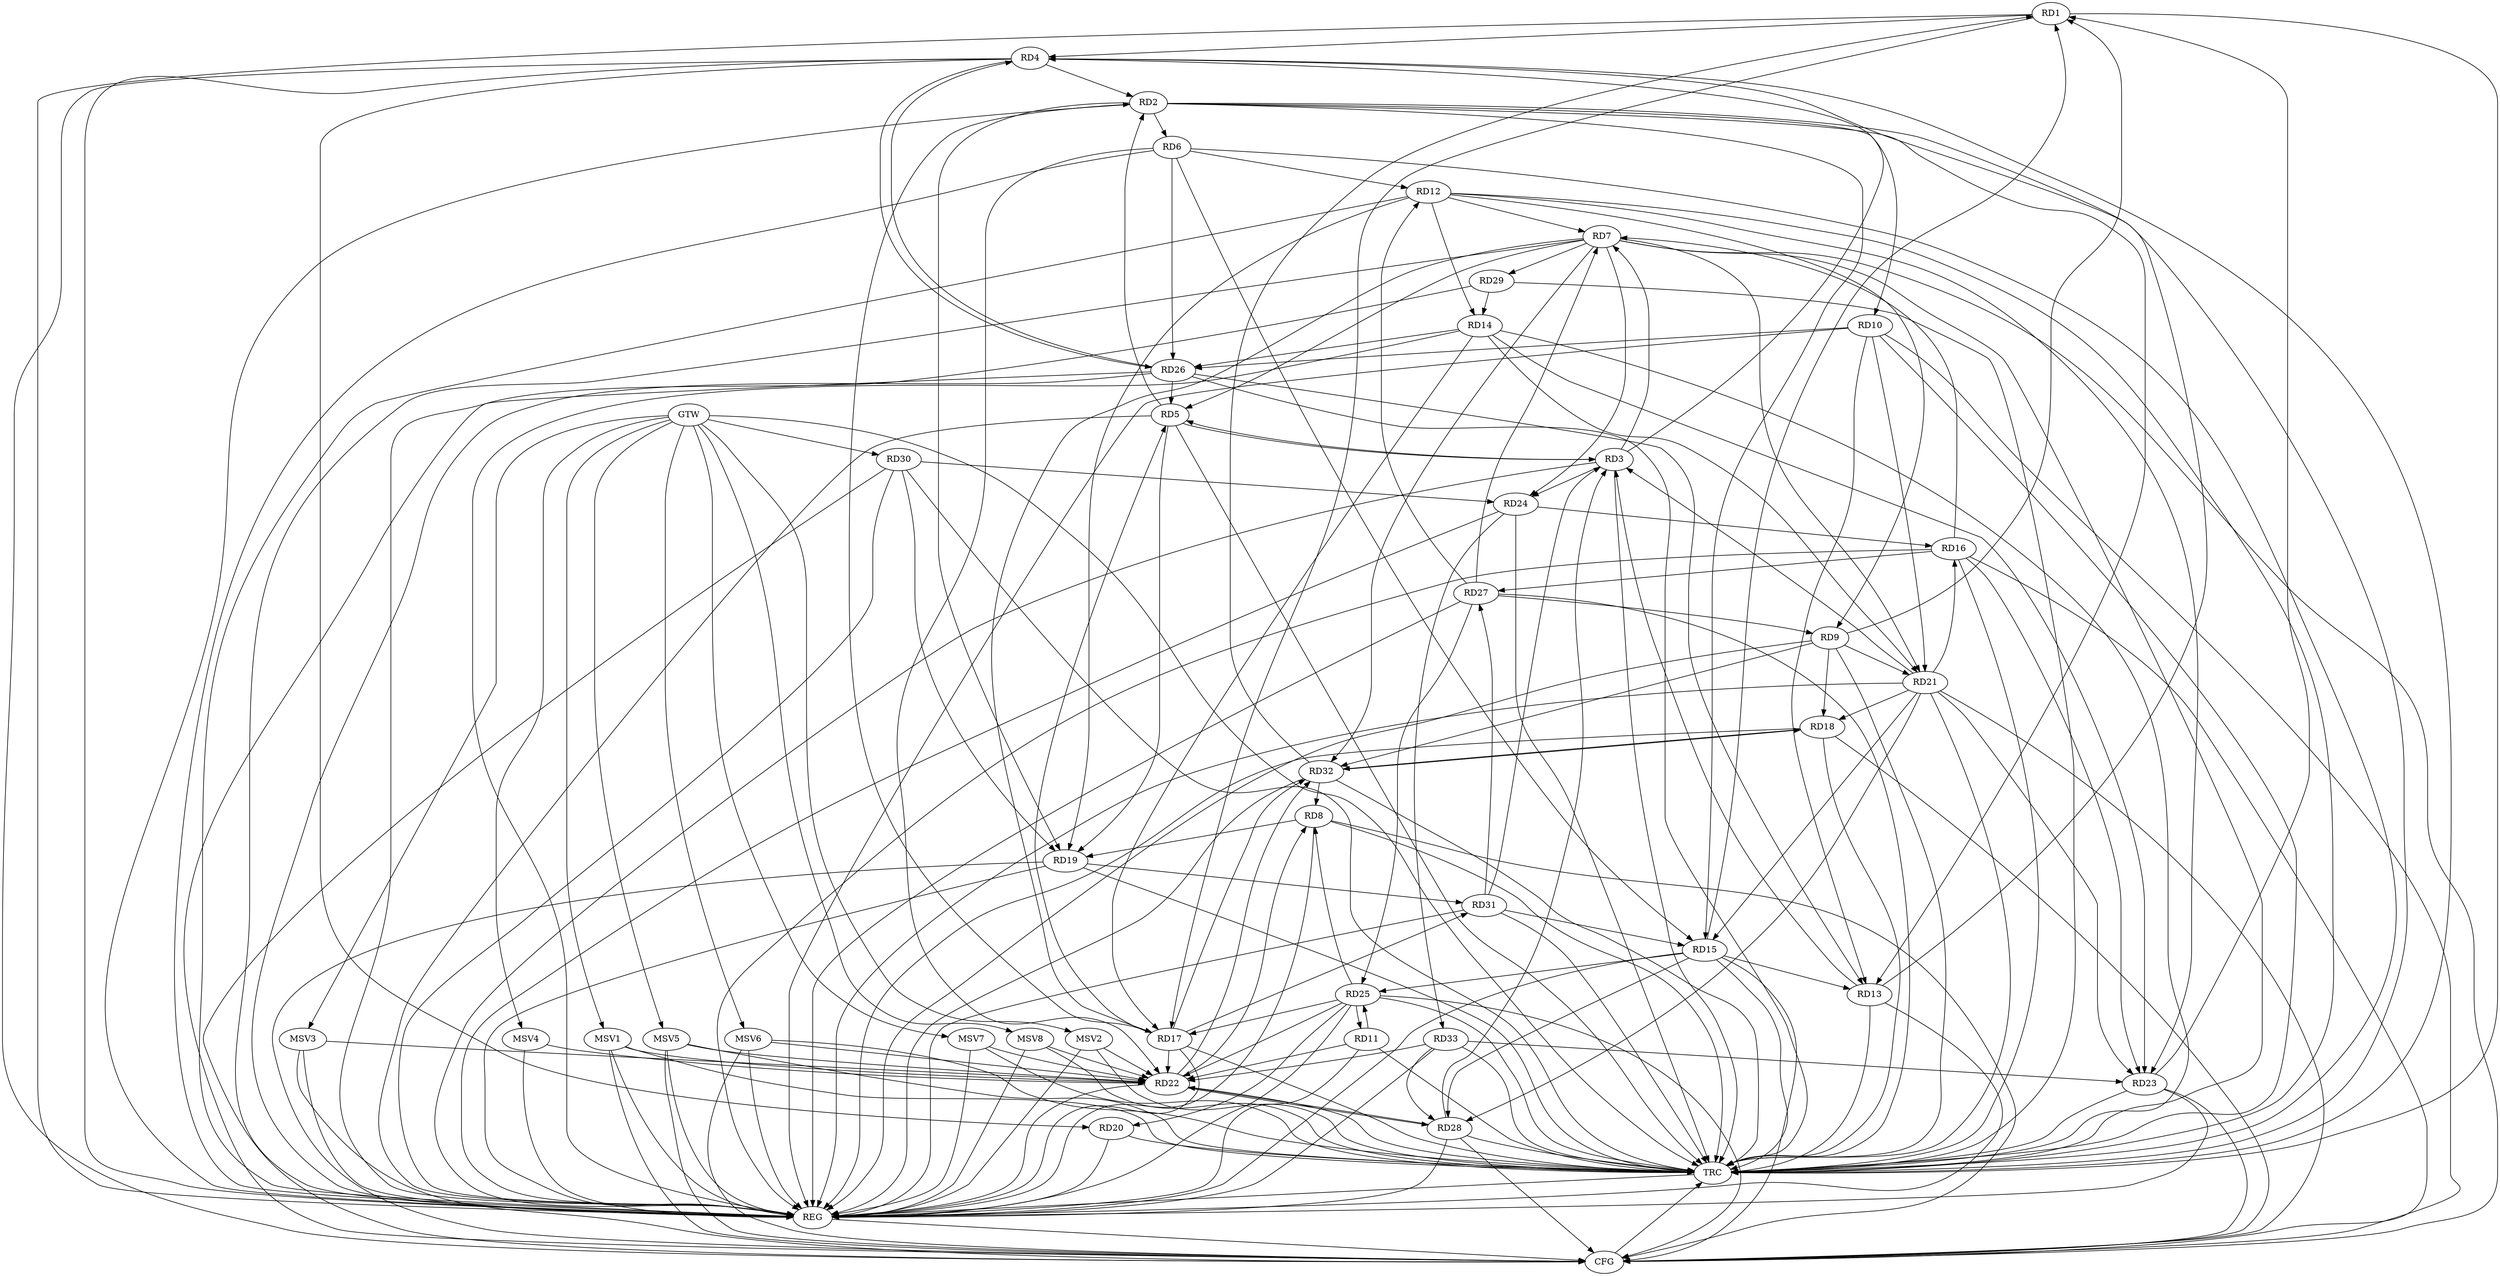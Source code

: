 strict digraph G {
  RD1 [ label="RD1" ];
  RD2 [ label="RD2" ];
  RD3 [ label="RD3" ];
  RD4 [ label="RD4" ];
  RD5 [ label="RD5" ];
  RD6 [ label="RD6" ];
  RD7 [ label="RD7" ];
  RD8 [ label="RD8" ];
  RD9 [ label="RD9" ];
  RD10 [ label="RD10" ];
  RD11 [ label="RD11" ];
  RD12 [ label="RD12" ];
  RD13 [ label="RD13" ];
  RD14 [ label="RD14" ];
  RD15 [ label="RD15" ];
  RD16 [ label="RD16" ];
  RD17 [ label="RD17" ];
  RD18 [ label="RD18" ];
  RD19 [ label="RD19" ];
  RD20 [ label="RD20" ];
  RD21 [ label="RD21" ];
  RD22 [ label="RD22" ];
  RD23 [ label="RD23" ];
  RD24 [ label="RD24" ];
  RD25 [ label="RD25" ];
  RD26 [ label="RD26" ];
  RD27 [ label="RD27" ];
  RD28 [ label="RD28" ];
  RD29 [ label="RD29" ];
  RD30 [ label="RD30" ];
  RD31 [ label="RD31" ];
  RD32 [ label="RD32" ];
  RD33 [ label="RD33" ];
  GTW [ label="GTW" ];
  REG [ label="REG" ];
  CFG [ label="CFG" ];
  TRC [ label="TRC" ];
  MSV1 [ label="MSV1" ];
  MSV2 [ label="MSV2" ];
  MSV3 [ label="MSV3" ];
  MSV4 [ label="MSV4" ];
  MSV5 [ label="MSV5" ];
  MSV6 [ label="MSV6" ];
  MSV7 [ label="MSV7" ];
  MSV8 [ label="MSV8" ];
  RD1 -> RD4;
  RD9 -> RD1;
  RD15 -> RD1;
  RD1 -> RD17;
  RD23 -> RD1;
  RD32 -> RD1;
  RD4 -> RD2;
  RD5 -> RD2;
  RD2 -> RD6;
  RD2 -> RD10;
  RD2 -> RD13;
  RD2 -> RD15;
  RD17 -> RD2;
  RD2 -> RD19;
  RD3 -> RD4;
  RD3 -> RD5;
  RD5 -> RD3;
  RD3 -> RD7;
  RD13 -> RD3;
  RD21 -> RD3;
  RD3 -> RD24;
  RD28 -> RD3;
  RD31 -> RD3;
  RD13 -> RD4;
  RD4 -> RD20;
  RD4 -> RD26;
  RD26 -> RD4;
  RD7 -> RD5;
  RD17 -> RD5;
  RD5 -> RD19;
  RD26 -> RD5;
  RD6 -> RD12;
  RD6 -> RD15;
  RD6 -> RD22;
  RD6 -> RD26;
  RD12 -> RD7;
  RD16 -> RD7;
  RD7 -> RD17;
  RD7 -> RD21;
  RD7 -> RD24;
  RD27 -> RD7;
  RD7 -> RD29;
  RD7 -> RD32;
  RD8 -> RD19;
  RD22 -> RD8;
  RD25 -> RD8;
  RD32 -> RD8;
  RD12 -> RD9;
  RD9 -> RD18;
  RD9 -> RD21;
  RD27 -> RD9;
  RD9 -> RD32;
  RD10 -> RD13;
  RD10 -> RD21;
  RD10 -> RD26;
  RD11 -> RD22;
  RD11 -> RD25;
  RD25 -> RD11;
  RD12 -> RD14;
  RD12 -> RD19;
  RD12 -> RD23;
  RD27 -> RD12;
  RD15 -> RD13;
  RD26 -> RD13;
  RD14 -> RD17;
  RD14 -> RD21;
  RD14 -> RD23;
  RD14 -> RD26;
  RD29 -> RD14;
  RD21 -> RD15;
  RD15 -> RD25;
  RD15 -> RD28;
  RD31 -> RD15;
  RD21 -> RD16;
  RD16 -> RD23;
  RD24 -> RD16;
  RD16 -> RD27;
  RD17 -> RD22;
  RD25 -> RD17;
  RD17 -> RD31;
  RD17 -> RD32;
  RD21 -> RD18;
  RD18 -> RD32;
  RD32 -> RD18;
  RD30 -> RD19;
  RD19 -> RD31;
  RD25 -> RD20;
  RD21 -> RD23;
  RD21 -> RD28;
  RD25 -> RD22;
  RD22 -> RD28;
  RD28 -> RD22;
  RD22 -> RD32;
  RD33 -> RD22;
  RD33 -> RD23;
  RD30 -> RD24;
  RD24 -> RD33;
  RD27 -> RD25;
  RD31 -> RD27;
  RD33 -> RD28;
  GTW -> RD30;
  RD1 -> REG;
  RD2 -> REG;
  RD3 -> REG;
  RD4 -> REG;
  RD5 -> REG;
  RD6 -> REG;
  RD7 -> REG;
  RD8 -> REG;
  RD9 -> REG;
  RD10 -> REG;
  RD11 -> REG;
  RD12 -> REG;
  RD13 -> REG;
  RD14 -> REG;
  RD15 -> REG;
  RD16 -> REG;
  RD17 -> REG;
  RD18 -> REG;
  RD19 -> REG;
  RD20 -> REG;
  RD21 -> REG;
  RD22 -> REG;
  RD23 -> REG;
  RD24 -> REG;
  RD25 -> REG;
  RD26 -> REG;
  RD27 -> REG;
  RD28 -> REG;
  RD29 -> REG;
  RD30 -> REG;
  RD31 -> REG;
  RD32 -> REG;
  RD33 -> REG;
  RD16 -> CFG;
  RD10 -> CFG;
  RD7 -> CFG;
  RD30 -> CFG;
  RD25 -> CFG;
  RD8 -> CFG;
  RD21 -> CFG;
  RD23 -> CFG;
  RD18 -> CFG;
  RD15 -> CFG;
  RD4 -> CFG;
  RD19 -> CFG;
  RD26 -> CFG;
  RD28 -> CFG;
  REG -> CFG;
  RD1 -> TRC;
  RD2 -> TRC;
  RD3 -> TRC;
  RD4 -> TRC;
  RD5 -> TRC;
  RD6 -> TRC;
  RD7 -> TRC;
  RD8 -> TRC;
  RD9 -> TRC;
  RD10 -> TRC;
  RD11 -> TRC;
  RD12 -> TRC;
  RD13 -> TRC;
  RD14 -> TRC;
  RD15 -> TRC;
  RD16 -> TRC;
  RD17 -> TRC;
  RD18 -> TRC;
  RD19 -> TRC;
  RD20 -> TRC;
  RD21 -> TRC;
  RD22 -> TRC;
  RD23 -> TRC;
  RD24 -> TRC;
  RD25 -> TRC;
  RD26 -> TRC;
  RD27 -> TRC;
  RD28 -> TRC;
  RD29 -> TRC;
  RD30 -> TRC;
  RD31 -> TRC;
  RD32 -> TRC;
  RD33 -> TRC;
  GTW -> TRC;
  CFG -> TRC;
  TRC -> REG;
  MSV1 -> RD22;
  GTW -> MSV1;
  MSV1 -> REG;
  MSV1 -> TRC;
  MSV1 -> CFG;
  MSV2 -> RD22;
  GTW -> MSV2;
  MSV2 -> REG;
  MSV2 -> TRC;
  MSV3 -> RD22;
  GTW -> MSV3;
  MSV3 -> REG;
  MSV3 -> CFG;
  MSV4 -> RD22;
  GTW -> MSV4;
  MSV4 -> REG;
  MSV5 -> RD22;
  MSV6 -> RD22;
  GTW -> MSV5;
  MSV5 -> REG;
  MSV5 -> TRC;
  MSV5 -> CFG;
  GTW -> MSV6;
  MSV6 -> REG;
  MSV6 -> TRC;
  MSV6 -> CFG;
  MSV7 -> RD22;
  GTW -> MSV7;
  MSV7 -> REG;
  MSV7 -> TRC;
  MSV8 -> RD22;
  GTW -> MSV8;
  MSV8 -> REG;
  MSV8 -> TRC;
}

